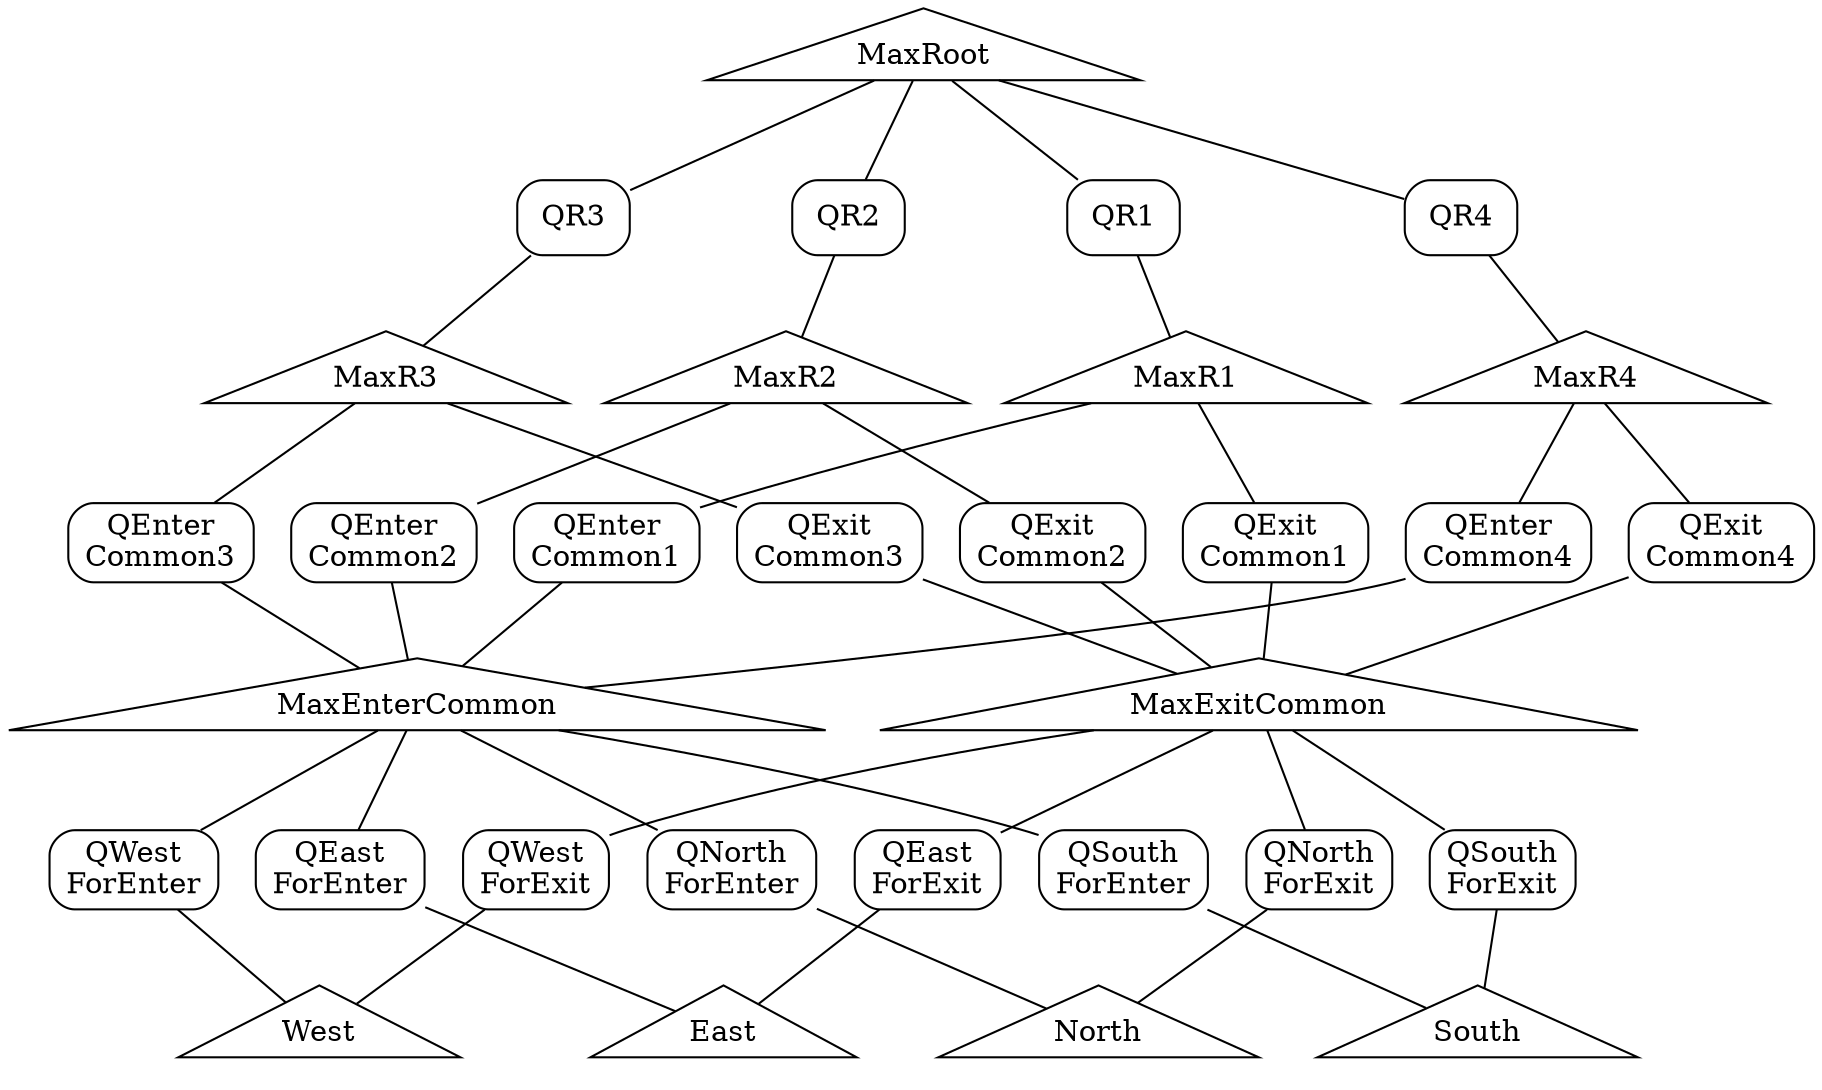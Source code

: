 graph maxq {
MaxRoot [shape=triangle];
MaxR1 [shape=triangle];
MaxR2 [shape=triangle];
MaxR3 [shape=triangle];
MaxR4 [shape=triangle];
MaxEnterCommon [shape=triangle];
MaxExitCommon [shape=triangle];
North [shape=triangle];
East [shape=triangle];
West [shape=triangle];
South [shape=triangle];

node [shape=Mrecord];

QEnterCommon1 [label="QEnter\nCommon1"];
QExitCommon1 [label="QExit\nCommon1"];
QEnterCommon2 [label="QEnter\nCommon2"];
QExitCommon2 [label="QExit\nCommon2"];
QEnterCommon3 [label="QEnter\nCommon3"];
QExitCommon3 [label="QExit\nCommon3"];
QEnterCommon4 [label="QEnter\nCommon4"];
QExitCommon4 [label="QExit\nCommon4"];

QNorthForEnter [label="QNorth\nForEnter"]
QEastForEnter [label="QEast\nForEnter"]
QWestForEnter [label="QWest\nForEnter"]
QSouthForEnter [label="QSouth\nForEnter"]

QNorthForExit [label="QNorth\nForExit"]
QEastForExit [label="QEast\nForExit"]
QWestForExit [label="QWest\nForExit"]
QSouthForExit [label="QSouth\nForExit"]

MaxRoot--QR1;
MaxRoot--QR2;
MaxRoot--QR3;
MaxRoot--QR4;

QR1--MaxR1;
QR2--MaxR2;
QR3--MaxR3;
QR4--MaxR4;

MaxR1--QEnterCommon1;
MaxR2--QEnterCommon2;
MaxR3--QEnterCommon3;
MaxR4--QEnterCommon4;

MaxR1--QExitCommon1;
MaxR2--QExitCommon2;
MaxR3--QExitCommon3;
MaxR4--QExitCommon4;

QEnterCommon1--MaxEnterCommon;
QExitCommon1--MaxExitCommon;
QEnterCommon2--MaxEnterCommon;
QExitCommon2--MaxExitCommon;
QEnterCommon3--MaxEnterCommon;
QExitCommon3--MaxExitCommon;
QEnterCommon4--MaxEnterCommon;
QExitCommon4--MaxExitCommon;

MaxEnterCommon--QNorthForEnter;
MaxEnterCommon--QEastForEnter;
MaxEnterCommon--QWestForEnter;
MaxEnterCommon--QSouthForEnter;

MaxExitCommon--QNorthForExit;
MaxExitCommon--QEastForExit;
MaxExitCommon--QWestForExit;
MaxExitCommon--QSouthForExit;

QNorthForEnter--North;
QEastForEnter--East;
QWestForEnter--West;
QSouthForEnter--South;

QNorthForExit--North;
QEastForExit--East;
QWestForExit--West;
QSouthForExit--South;
}